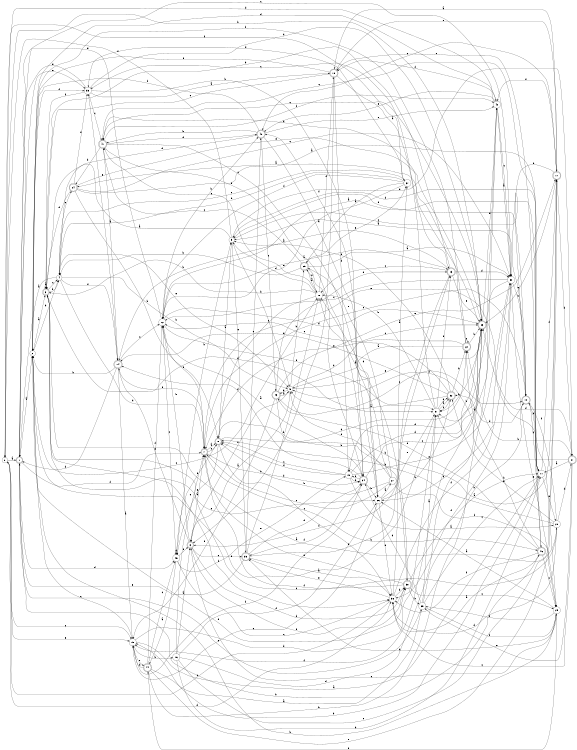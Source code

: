 digraph n38_1 {
__start0 [label="" shape="none"];

rankdir=LR;
size="8,5";

s0 [style="filled", color="black", fillcolor="white" shape="circle", label="0"];
s1 [style="rounded,filled", color="black", fillcolor="white" shape="doublecircle", label="1"];
s2 [style="filled", color="black", fillcolor="white" shape="circle", label="2"];
s3 [style="rounded,filled", color="black", fillcolor="white" shape="doublecircle", label="3"];
s4 [style="filled", color="black", fillcolor="white" shape="circle", label="4"];
s5 [style="filled", color="black", fillcolor="white" shape="circle", label="5"];
s6 [style="rounded,filled", color="black", fillcolor="white" shape="doublecircle", label="6"];
s7 [style="rounded,filled", color="black", fillcolor="white" shape="doublecircle", label="7"];
s8 [style="rounded,filled", color="black", fillcolor="white" shape="doublecircle", label="8"];
s9 [style="filled", color="black", fillcolor="white" shape="circle", label="9"];
s10 [style="rounded,filled", color="black", fillcolor="white" shape="doublecircle", label="10"];
s11 [style="filled", color="black", fillcolor="white" shape="circle", label="11"];
s12 [style="filled", color="black", fillcolor="white" shape="circle", label="12"];
s13 [style="rounded,filled", color="black", fillcolor="white" shape="doublecircle", label="13"];
s14 [style="rounded,filled", color="black", fillcolor="white" shape="doublecircle", label="14"];
s15 [style="filled", color="black", fillcolor="white" shape="circle", label="15"];
s16 [style="filled", color="black", fillcolor="white" shape="circle", label="16"];
s17 [style="rounded,filled", color="black", fillcolor="white" shape="doublecircle", label="17"];
s18 [style="rounded,filled", color="black", fillcolor="white" shape="doublecircle", label="18"];
s19 [style="filled", color="black", fillcolor="white" shape="circle", label="19"];
s20 [style="filled", color="black", fillcolor="white" shape="circle", label="20"];
s21 [style="rounded,filled", color="black", fillcolor="white" shape="doublecircle", label="21"];
s22 [style="rounded,filled", color="black", fillcolor="white" shape="doublecircle", label="22"];
s23 [style="rounded,filled", color="black", fillcolor="white" shape="doublecircle", label="23"];
s24 [style="rounded,filled", color="black", fillcolor="white" shape="doublecircle", label="24"];
s25 [style="filled", color="black", fillcolor="white" shape="circle", label="25"];
s26 [style="filled", color="black", fillcolor="white" shape="circle", label="26"];
s27 [style="filled", color="black", fillcolor="white" shape="circle", label="27"];
s28 [style="filled", color="black", fillcolor="white" shape="circle", label="28"];
s29 [style="rounded,filled", color="black", fillcolor="white" shape="doublecircle", label="29"];
s30 [style="filled", color="black", fillcolor="white" shape="circle", label="30"];
s31 [style="filled", color="black", fillcolor="white" shape="circle", label="31"];
s32 [style="rounded,filled", color="black", fillcolor="white" shape="doublecircle", label="32"];
s33 [style="filled", color="black", fillcolor="white" shape="circle", label="33"];
s34 [style="rounded,filled", color="black", fillcolor="white" shape="doublecircle", label="34"];
s35 [style="rounded,filled", color="black", fillcolor="white" shape="doublecircle", label="35"];
s36 [style="filled", color="black", fillcolor="white" shape="circle", label="36"];
s37 [style="filled", color="black", fillcolor="white" shape="circle", label="37"];
s38 [style="rounded,filled", color="black", fillcolor="white" shape="doublecircle", label="38"];
s39 [style="filled", color="black", fillcolor="white" shape="circle", label="39"];
s40 [style="rounded,filled", color="black", fillcolor="white" shape="doublecircle", label="40"];
s41 [style="rounded,filled", color="black", fillcolor="white" shape="doublecircle", label="41"];
s42 [style="filled", color="black", fillcolor="white" shape="circle", label="42"];
s43 [style="rounded,filled", color="black", fillcolor="white" shape="doublecircle", label="43"];
s44 [style="rounded,filled", color="black", fillcolor="white" shape="doublecircle", label="44"];
s45 [style="filled", color="black", fillcolor="white" shape="circle", label="45"];
s46 [style="rounded,filled", color="black", fillcolor="white" shape="doublecircle", label="46"];
s0 -> s1 [label="a"];
s0 -> s23 [label="b"];
s0 -> s15 [label="c"];
s0 -> s36 [label="d"];
s0 -> s15 [label="e"];
s0 -> s37 [label="f"];
s1 -> s2 [label="a"];
s1 -> s46 [label="b"];
s1 -> s30 [label="c"];
s1 -> s45 [label="d"];
s1 -> s33 [label="e"];
s1 -> s7 [label="f"];
s2 -> s3 [label="a"];
s2 -> s4 [label="b"];
s2 -> s28 [label="c"];
s2 -> s42 [label="d"];
s2 -> s38 [label="e"];
s2 -> s33 [label="f"];
s3 -> s3 [label="a"];
s3 -> s4 [label="b"];
s3 -> s4 [label="c"];
s3 -> s31 [label="d"];
s3 -> s26 [label="e"];
s3 -> s36 [label="f"];
s4 -> s1 [label="a"];
s4 -> s5 [label="b"];
s4 -> s24 [label="c"];
s4 -> s7 [label="d"];
s4 -> s5 [label="e"];
s4 -> s14 [label="f"];
s5 -> s6 [label="a"];
s5 -> s29 [label="b"];
s5 -> s23 [label="c"];
s5 -> s43 [label="d"];
s5 -> s23 [label="e"];
s5 -> s6 [label="f"];
s6 -> s7 [label="a"];
s6 -> s12 [label="b"];
s6 -> s35 [label="c"];
s6 -> s38 [label="d"];
s6 -> s14 [label="e"];
s6 -> s38 [label="f"];
s7 -> s8 [label="a"];
s7 -> s46 [label="b"];
s7 -> s8 [label="c"];
s7 -> s34 [label="d"];
s7 -> s11 [label="e"];
s7 -> s12 [label="f"];
s8 -> s9 [label="a"];
s8 -> s17 [label="b"];
s8 -> s36 [label="c"];
s8 -> s22 [label="d"];
s8 -> s45 [label="e"];
s8 -> s45 [label="f"];
s9 -> s3 [label="a"];
s9 -> s5 [label="b"];
s9 -> s10 [label="c"];
s9 -> s21 [label="d"];
s9 -> s35 [label="e"];
s9 -> s0 [label="f"];
s10 -> s9 [label="a"];
s10 -> s11 [label="b"];
s10 -> s7 [label="c"];
s10 -> s32 [label="d"];
s10 -> s9 [label="e"];
s10 -> s46 [label="f"];
s11 -> s12 [label="a"];
s11 -> s15 [label="b"];
s11 -> s41 [label="c"];
s11 -> s9 [label="d"];
s11 -> s20 [label="e"];
s11 -> s17 [label="f"];
s12 -> s13 [label="a"];
s12 -> s40 [label="b"];
s12 -> s45 [label="c"];
s12 -> s23 [label="d"];
s12 -> s1 [label="e"];
s12 -> s31 [label="f"];
s13 -> s14 [label="a"];
s13 -> s3 [label="b"];
s13 -> s28 [label="c"];
s13 -> s30 [label="d"];
s13 -> s23 [label="e"];
s13 -> s6 [label="f"];
s14 -> s15 [label="a"];
s14 -> s2 [label="b"];
s14 -> s12 [label="c"];
s14 -> s1 [label="d"];
s14 -> s33 [label="e"];
s14 -> s7 [label="f"];
s15 -> s11 [label="a"];
s15 -> s16 [label="b"];
s15 -> s2 [label="c"];
s15 -> s31 [label="d"];
s15 -> s44 [label="e"];
s15 -> s34 [label="f"];
s16 -> s6 [label="a"];
s16 -> s11 [label="b"];
s16 -> s17 [label="c"];
s16 -> s23 [label="d"];
s16 -> s7 [label="e"];
s16 -> s26 [label="f"];
s17 -> s18 [label="a"];
s17 -> s30 [label="b"];
s17 -> s40 [label="c"];
s17 -> s21 [label="d"];
s17 -> s23 [label="e"];
s17 -> s42 [label="f"];
s18 -> s13 [label="a"];
s18 -> s6 [label="b"];
s18 -> s3 [label="c"];
s18 -> s19 [label="d"];
s18 -> s17 [label="e"];
s18 -> s2 [label="f"];
s19 -> s20 [label="a"];
s19 -> s34 [label="b"];
s19 -> s8 [label="c"];
s19 -> s23 [label="d"];
s19 -> s30 [label="e"];
s19 -> s8 [label="f"];
s20 -> s3 [label="a"];
s20 -> s8 [label="b"];
s20 -> s3 [label="c"];
s20 -> s21 [label="d"];
s20 -> s32 [label="e"];
s20 -> s10 [label="f"];
s21 -> s11 [label="a"];
s21 -> s22 [label="b"];
s21 -> s36 [label="c"];
s21 -> s23 [label="d"];
s21 -> s39 [label="e"];
s21 -> s5 [label="f"];
s22 -> s5 [label="a"];
s22 -> s23 [label="b"];
s22 -> s22 [label="c"];
s22 -> s41 [label="d"];
s22 -> s7 [label="e"];
s22 -> s2 [label="f"];
s23 -> s24 [label="a"];
s23 -> s31 [label="b"];
s23 -> s41 [label="c"];
s23 -> s19 [label="d"];
s23 -> s42 [label="e"];
s23 -> s15 [label="f"];
s24 -> s25 [label="a"];
s24 -> s8 [label="b"];
s24 -> s30 [label="c"];
s24 -> s3 [label="d"];
s24 -> s23 [label="e"];
s24 -> s33 [label="f"];
s25 -> s26 [label="a"];
s25 -> s2 [label="b"];
s25 -> s6 [label="c"];
s25 -> s35 [label="d"];
s25 -> s44 [label="e"];
s25 -> s39 [label="f"];
s26 -> s27 [label="a"];
s26 -> s32 [label="b"];
s26 -> s15 [label="c"];
s26 -> s36 [label="d"];
s26 -> s31 [label="e"];
s26 -> s40 [label="f"];
s27 -> s28 [label="a"];
s27 -> s8 [label="b"];
s27 -> s7 [label="c"];
s27 -> s5 [label="d"];
s27 -> s29 [label="e"];
s27 -> s25 [label="f"];
s28 -> s29 [label="a"];
s28 -> s3 [label="b"];
s28 -> s8 [label="c"];
s28 -> s9 [label="d"];
s28 -> s41 [label="e"];
s28 -> s18 [label="f"];
s29 -> s30 [label="a"];
s29 -> s4 [label="b"];
s29 -> s41 [label="c"];
s29 -> s34 [label="d"];
s29 -> s37 [label="e"];
s29 -> s28 [label="f"];
s30 -> s31 [label="a"];
s30 -> s10 [label="b"];
s30 -> s12 [label="c"];
s30 -> s26 [label="d"];
s30 -> s25 [label="e"];
s30 -> s36 [label="f"];
s31 -> s32 [label="a"];
s31 -> s28 [label="b"];
s31 -> s33 [label="c"];
s31 -> s32 [label="d"];
s31 -> s2 [label="e"];
s31 -> s13 [label="f"];
s32 -> s5 [label="a"];
s32 -> s22 [label="b"];
s32 -> s12 [label="c"];
s32 -> s9 [label="d"];
s32 -> s14 [label="e"];
s32 -> s31 [label="f"];
s33 -> s18 [label="a"];
s33 -> s34 [label="b"];
s33 -> s41 [label="c"];
s33 -> s23 [label="d"];
s33 -> s1 [label="e"];
s33 -> s3 [label="f"];
s34 -> s12 [label="a"];
s34 -> s26 [label="b"];
s34 -> s23 [label="c"];
s34 -> s14 [label="d"];
s34 -> s19 [label="e"];
s34 -> s35 [label="f"];
s35 -> s36 [label="a"];
s35 -> s28 [label="b"];
s35 -> s40 [label="c"];
s35 -> s34 [label="d"];
s35 -> s1 [label="e"];
s35 -> s13 [label="f"];
s36 -> s37 [label="a"];
s36 -> s38 [label="b"];
s36 -> s0 [label="c"];
s36 -> s20 [label="d"];
s36 -> s35 [label="e"];
s36 -> s30 [label="f"];
s37 -> s29 [label="a"];
s37 -> s4 [label="b"];
s37 -> s4 [label="c"];
s37 -> s33 [label="d"];
s37 -> s12 [label="e"];
s37 -> s12 [label="f"];
s38 -> s11 [label="a"];
s38 -> s39 [label="b"];
s38 -> s25 [label="c"];
s38 -> s28 [label="d"];
s38 -> s7 [label="e"];
s38 -> s7 [label="f"];
s39 -> s31 [label="a"];
s39 -> s10 [label="b"];
s39 -> s11 [label="c"];
s39 -> s34 [label="d"];
s39 -> s1 [label="e"];
s39 -> s25 [label="f"];
s40 -> s26 [label="a"];
s40 -> s41 [label="b"];
s40 -> s43 [label="c"];
s40 -> s4 [label="d"];
s40 -> s42 [label="e"];
s40 -> s2 [label="f"];
s41 -> s14 [label="a"];
s41 -> s24 [label="b"];
s41 -> s26 [label="c"];
s41 -> s40 [label="d"];
s41 -> s34 [label="e"];
s41 -> s42 [label="f"];
s42 -> s30 [label="a"];
s42 -> s31 [label="b"];
s42 -> s30 [label="c"];
s42 -> s0 [label="d"];
s42 -> s40 [label="e"];
s42 -> s18 [label="f"];
s43 -> s5 [label="a"];
s43 -> s38 [label="b"];
s43 -> s10 [label="c"];
s43 -> s13 [label="d"];
s43 -> s17 [label="e"];
s43 -> s15 [label="f"];
s44 -> s39 [label="a"];
s44 -> s42 [label="b"];
s44 -> s45 [label="c"];
s44 -> s15 [label="d"];
s44 -> s17 [label="e"];
s44 -> s12 [label="f"];
s45 -> s44 [label="a"];
s45 -> s9 [label="b"];
s45 -> s36 [label="c"];
s45 -> s45 [label="d"];
s45 -> s19 [label="e"];
s45 -> s6 [label="f"];
s46 -> s36 [label="a"];
s46 -> s22 [label="b"];
s46 -> s25 [label="c"];
s46 -> s43 [label="d"];
s46 -> s18 [label="e"];
s46 -> s36 [label="f"];

}